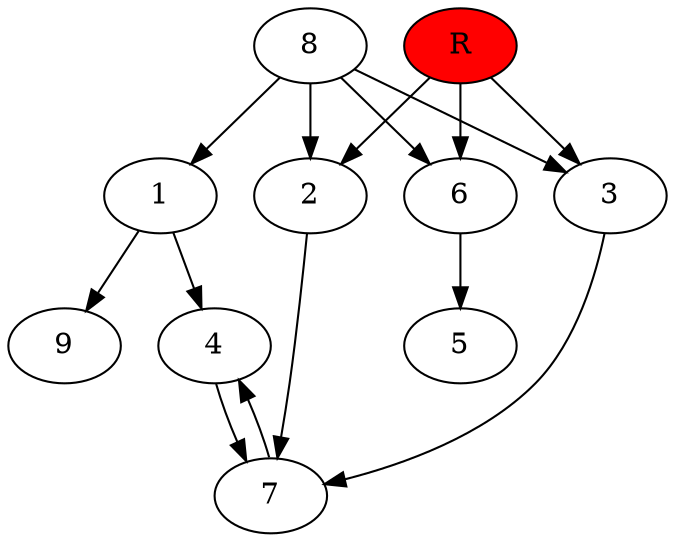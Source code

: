 digraph prb43693 {
	1
	2
	3
	4
	5
	6
	7
	8
	R [fillcolor="#ff0000" style=filled]
	1 -> 4
	1 -> 9
	2 -> 7
	3 -> 7
	4 -> 7
	6 -> 5
	7 -> 4
	8 -> 1
	8 -> 2
	8 -> 3
	8 -> 6
	R -> 2
	R -> 3
	R -> 6
}

